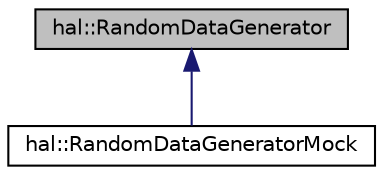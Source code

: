 digraph "hal::RandomDataGenerator"
{
 // INTERACTIVE_SVG=YES
  edge [fontname="Helvetica",fontsize="10",labelfontname="Helvetica",labelfontsize="10"];
  node [fontname="Helvetica",fontsize="10",shape=record];
  Node0 [label="hal::RandomDataGenerator",height=0.2,width=0.4,color="black", fillcolor="grey75", style="filled", fontcolor="black"];
  Node0 -> Node1 [dir="back",color="midnightblue",fontsize="10",style="solid",fontname="Helvetica"];
  Node1 [label="hal::RandomDataGeneratorMock",height=0.2,width=0.4,color="black", fillcolor="white", style="filled",URL="$d2/d2e/classhal_1_1_random_data_generator_mock.html"];
}
